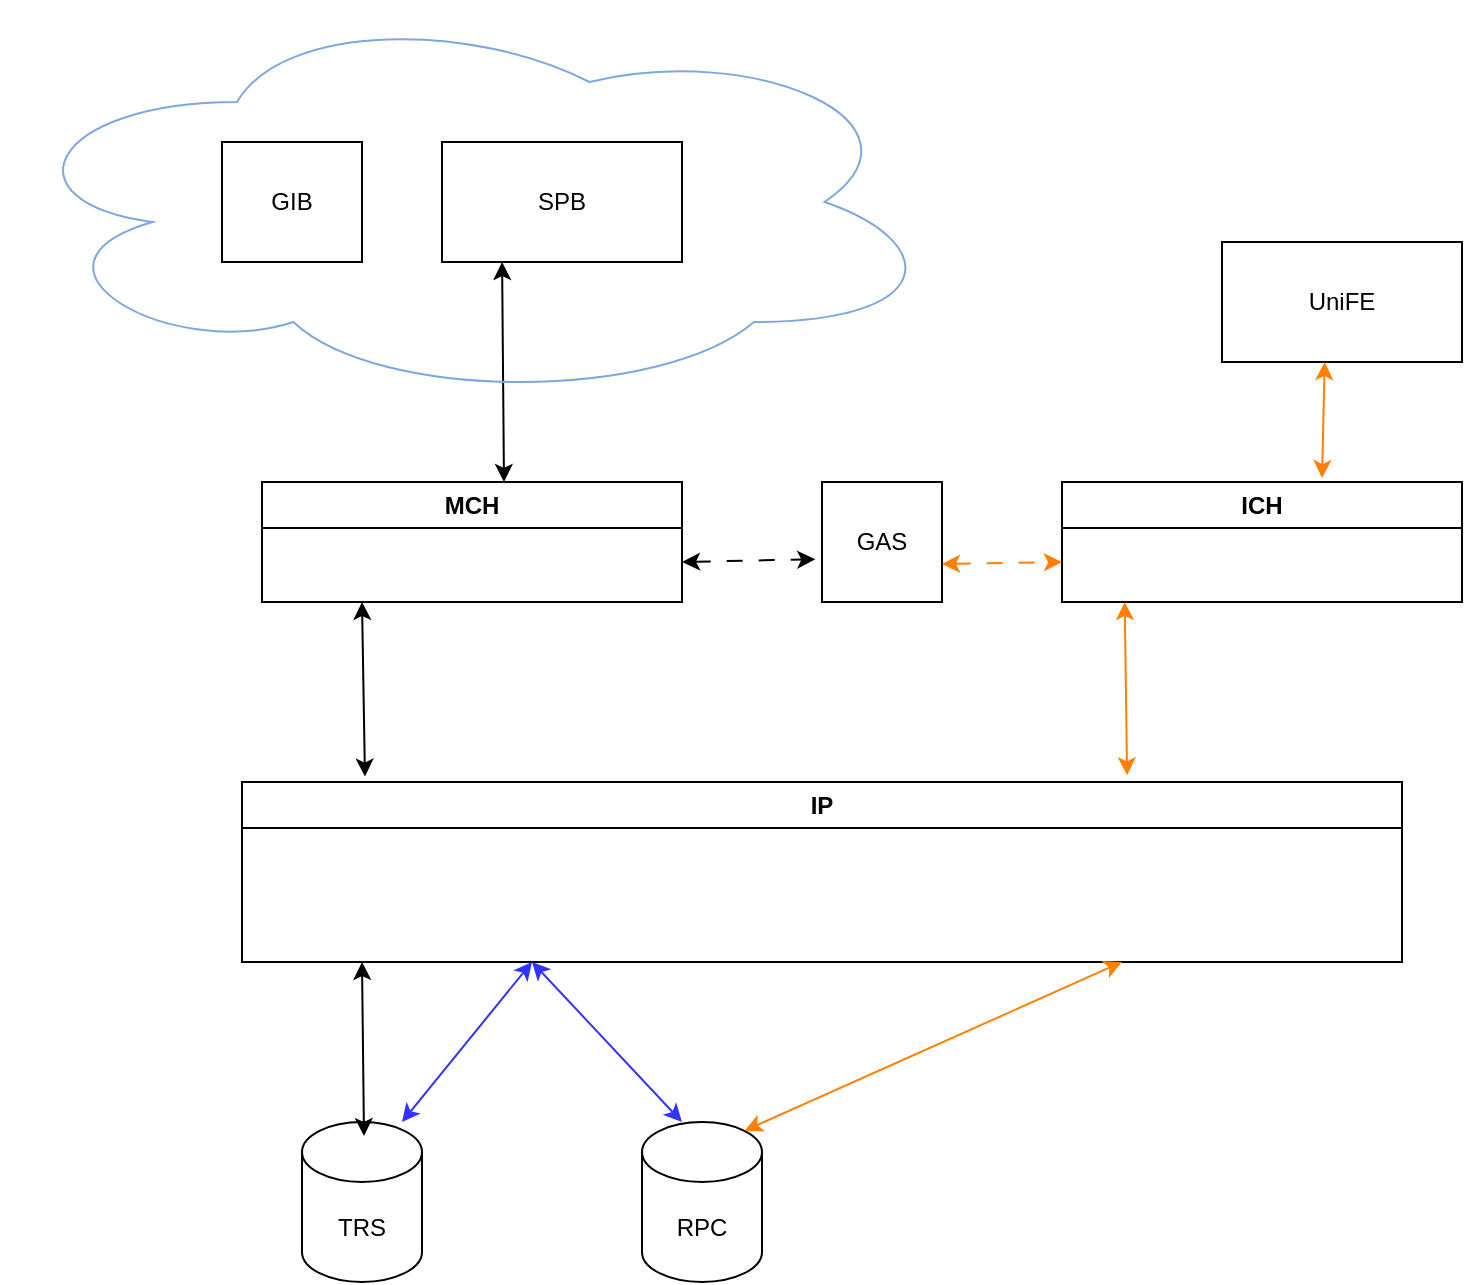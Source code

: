 <mxfile version="23.0.2" type="github">
  <diagram name="Stránka-1" id="Ga1OhwVBPZ968H5cjs24">
    <mxGraphModel dx="2261" dy="863" grid="1" gridSize="10" guides="1" tooltips="1" connect="1" arrows="1" fold="1" page="1" pageScale="1" pageWidth="827" pageHeight="1169" math="0" shadow="0">
      <root>
        <mxCell id="0" />
        <mxCell id="1" parent="0" />
        <mxCell id="9jIiAXSumbkcq5AqeXTl-1" value="MCH" style="swimlane;whiteSpace=wrap;html=1;" vertex="1" parent="1">
          <mxGeometry x="90" y="280" width="210" height="60" as="geometry" />
        </mxCell>
        <mxCell id="9jIiAXSumbkcq5AqeXTl-2" value="IP" style="swimlane;whiteSpace=wrap;html=1;" vertex="1" parent="1">
          <mxGeometry x="80" y="430" width="580" height="90" as="geometry" />
        </mxCell>
        <mxCell id="9jIiAXSumbkcq5AqeXTl-3" value="GIB" style="rounded=0;whiteSpace=wrap;html=1;" vertex="1" parent="1">
          <mxGeometry x="70" y="110" width="70" height="60" as="geometry" />
        </mxCell>
        <mxCell id="9jIiAXSumbkcq5AqeXTl-4" value="SPB" style="rounded=0;whiteSpace=wrap;html=1;" vertex="1" parent="1">
          <mxGeometry x="180" y="110" width="120" height="60" as="geometry" />
        </mxCell>
        <mxCell id="9jIiAXSumbkcq5AqeXTl-5" value="ICH" style="swimlane;whiteSpace=wrap;html=1;" vertex="1" parent="1">
          <mxGeometry x="490" y="280" width="200" height="60" as="geometry" />
        </mxCell>
        <mxCell id="9jIiAXSumbkcq5AqeXTl-6" value="UniFE" style="rounded=0;whiteSpace=wrap;html=1;" vertex="1" parent="1">
          <mxGeometry x="570" y="160" width="120" height="60" as="geometry" />
        </mxCell>
        <mxCell id="9jIiAXSumbkcq5AqeXTl-7" value="TRS" style="shape=cylinder3;whiteSpace=wrap;html=1;boundedLbl=1;backgroundOutline=1;size=15;" vertex="1" parent="1">
          <mxGeometry x="110" y="600" width="60" height="80" as="geometry" />
        </mxCell>
        <mxCell id="9jIiAXSumbkcq5AqeXTl-8" value="RPC" style="shape=cylinder3;whiteSpace=wrap;html=1;boundedLbl=1;backgroundOutline=1;size=15;" vertex="1" parent="1">
          <mxGeometry x="280" y="600" width="60" height="80" as="geometry" />
        </mxCell>
        <mxCell id="9jIiAXSumbkcq5AqeXTl-9" value="" style="endArrow=classic;startArrow=classic;html=1;rounded=0;entryX=0.25;entryY=1;entryDx=0;entryDy=0;strokeColor=#3333FF;" edge="1" parent="1" target="9jIiAXSumbkcq5AqeXTl-2">
          <mxGeometry width="50" height="50" relative="1" as="geometry">
            <mxPoint x="160" y="600" as="sourcePoint" />
            <mxPoint x="210" y="550" as="targetPoint" />
          </mxGeometry>
        </mxCell>
        <mxCell id="9jIiAXSumbkcq5AqeXTl-10" value="" style="endArrow=classic;startArrow=classic;html=1;rounded=0;entryX=0.25;entryY=1;entryDx=0;entryDy=0;strokeColor=#3333FF;" edge="1" parent="1" target="9jIiAXSumbkcq5AqeXTl-2">
          <mxGeometry width="50" height="50" relative="1" as="geometry">
            <mxPoint x="300" y="600" as="sourcePoint" />
            <mxPoint x="350" y="550" as="targetPoint" />
          </mxGeometry>
        </mxCell>
        <mxCell id="9jIiAXSumbkcq5AqeXTl-11" value="" style="endArrow=classic;startArrow=classic;html=1;rounded=0;exitX=0.106;exitY=-0.03;exitDx=0;exitDy=0;exitPerimeter=0;" edge="1" parent="1" source="9jIiAXSumbkcq5AqeXTl-2">
          <mxGeometry width="50" height="50" relative="1" as="geometry">
            <mxPoint x="115" y="430" as="sourcePoint" />
            <mxPoint x="140" y="340" as="targetPoint" />
          </mxGeometry>
        </mxCell>
        <mxCell id="9jIiAXSumbkcq5AqeXTl-12" value="" style="endArrow=classic;startArrow=classic;html=1;rounded=0;exitX=0.106;exitY=-0.03;exitDx=0;exitDy=0;exitPerimeter=0;entryX=0.532;entryY=0.65;entryDx=0;entryDy=0;entryPerimeter=0;" edge="1" parent="1" target="9jIiAXSumbkcq5AqeXTl-20">
          <mxGeometry width="50" height="50" relative="1" as="geometry">
            <mxPoint x="211" y="280" as="sourcePoint" />
            <mxPoint x="90" y="260" as="targetPoint" />
          </mxGeometry>
        </mxCell>
        <mxCell id="9jIiAXSumbkcq5AqeXTl-13" value="" style="endArrow=classic;startArrow=classic;html=1;rounded=0;exitX=0.106;exitY=-0.03;exitDx=0;exitDy=0;exitPerimeter=0;" edge="1" parent="1">
          <mxGeometry width="50" height="50" relative="1" as="geometry">
            <mxPoint x="141" y="607" as="sourcePoint" />
            <mxPoint x="140" y="520" as="targetPoint" />
          </mxGeometry>
        </mxCell>
        <mxCell id="9jIiAXSumbkcq5AqeXTl-14" value="GAS" style="rounded=0;whiteSpace=wrap;html=1;" vertex="1" parent="1">
          <mxGeometry x="370" y="280" width="60" height="60" as="geometry" />
        </mxCell>
        <mxCell id="9jIiAXSumbkcq5AqeXTl-15" value="" style="endArrow=classic;startArrow=classic;html=1;rounded=0;entryX=-0.056;entryY=0.644;entryDx=0;entryDy=0;entryPerimeter=0;dashed=1;dashPattern=8 8;" edge="1" parent="1" target="9jIiAXSumbkcq5AqeXTl-14">
          <mxGeometry width="50" height="50" relative="1" as="geometry">
            <mxPoint x="300" y="320" as="sourcePoint" />
            <mxPoint x="350" y="270" as="targetPoint" />
          </mxGeometry>
        </mxCell>
        <mxCell id="9jIiAXSumbkcq5AqeXTl-16" value="" style="endArrow=classic;startArrow=classic;html=1;rounded=0;dashed=1;dashPattern=8 8;strokeColor=#FF8000;" edge="1" parent="1">
          <mxGeometry width="50" height="50" relative="1" as="geometry">
            <mxPoint x="430" y="321" as="sourcePoint" />
            <mxPoint x="490" y="320" as="targetPoint" />
          </mxGeometry>
        </mxCell>
        <mxCell id="9jIiAXSumbkcq5AqeXTl-17" value="" style="endArrow=classic;startArrow=classic;html=1;rounded=0;entryX=0.178;entryY=1.033;entryDx=0;entryDy=0;entryPerimeter=0;strokeColor=#FF8000;" edge="1" parent="1">
          <mxGeometry width="50" height="50" relative="1" as="geometry">
            <mxPoint x="620" y="278.02" as="sourcePoint" />
            <mxPoint x="621.36" y="220.0" as="targetPoint" />
          </mxGeometry>
        </mxCell>
        <mxCell id="9jIiAXSumbkcq5AqeXTl-18" value="" style="endArrow=classic;startArrow=classic;html=1;rounded=0;entryX=0.178;entryY=1.033;entryDx=0;entryDy=0;entryPerimeter=0;exitX=0.763;exitY=-0.037;exitDx=0;exitDy=0;exitPerimeter=0;strokeColor=#FF8000;" edge="1" parent="1" source="9jIiAXSumbkcq5AqeXTl-2">
          <mxGeometry width="50" height="50" relative="1" as="geometry">
            <mxPoint x="520" y="398.02" as="sourcePoint" />
            <mxPoint x="521.36" y="340" as="targetPoint" />
          </mxGeometry>
        </mxCell>
        <mxCell id="9jIiAXSumbkcq5AqeXTl-19" value="" style="endArrow=classic;startArrow=classic;html=1;rounded=0;entryX=0.178;entryY=1.033;entryDx=0;entryDy=0;entryPerimeter=0;exitX=0.855;exitY=0;exitDx=0;exitDy=4.35;exitPerimeter=0;strokeColor=#FF8000;" edge="1" parent="1" source="9jIiAXSumbkcq5AqeXTl-8">
          <mxGeometry width="50" height="50" relative="1" as="geometry">
            <mxPoint x="521.64" y="607" as="sourcePoint" />
            <mxPoint x="520.0" y="520" as="targetPoint" />
          </mxGeometry>
        </mxCell>
        <mxCell id="9jIiAXSumbkcq5AqeXTl-20" value="" style="ellipse;shape=cloud;whiteSpace=wrap;html=1;fillColor=none;strokeColor=#7EA6E0;" vertex="1" parent="1">
          <mxGeometry x="-40" y="40" width="470" height="200" as="geometry" />
        </mxCell>
      </root>
    </mxGraphModel>
  </diagram>
</mxfile>
